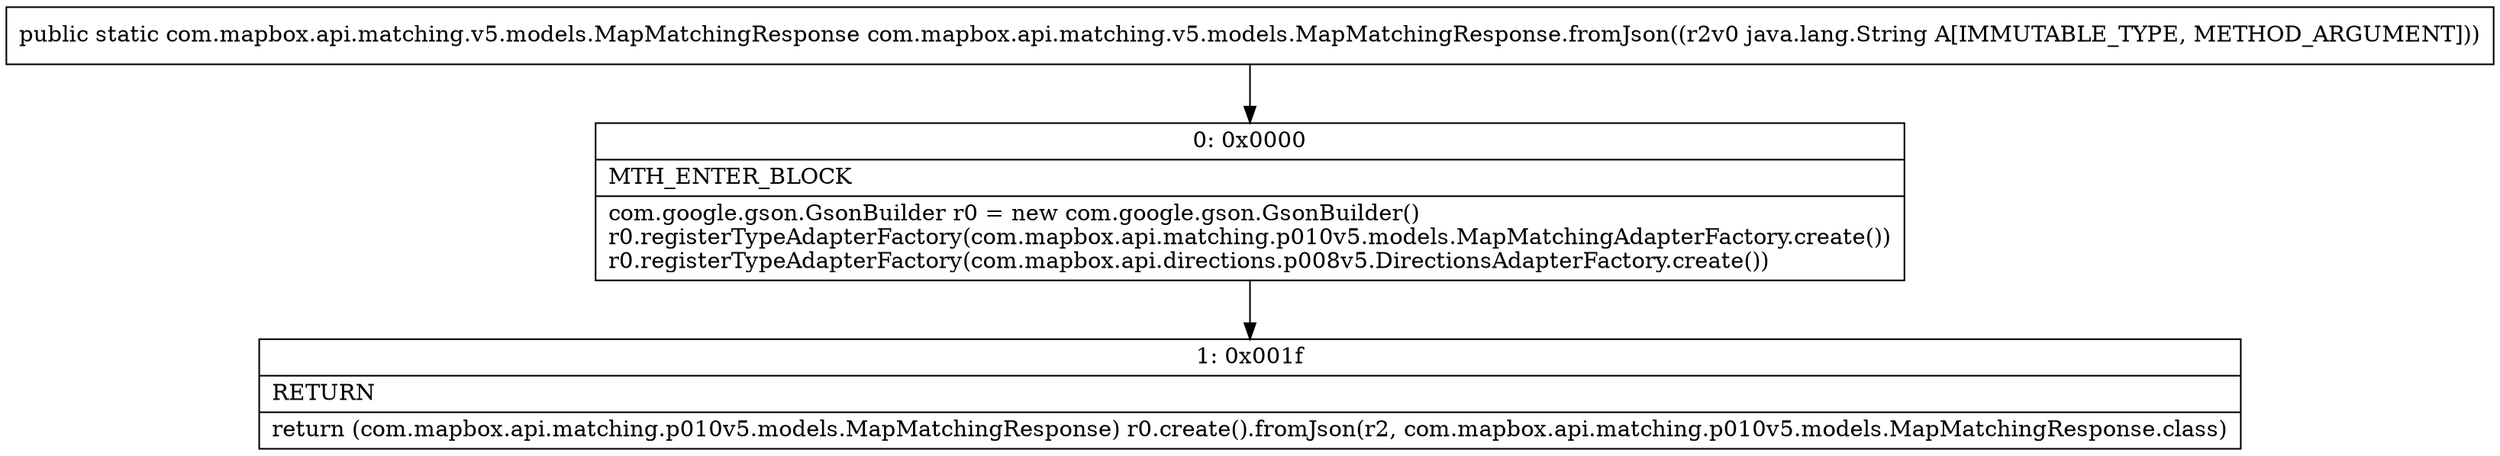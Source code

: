 digraph "CFG forcom.mapbox.api.matching.v5.models.MapMatchingResponse.fromJson(Ljava\/lang\/String;)Lcom\/mapbox\/api\/matching\/v5\/models\/MapMatchingResponse;" {
Node_0 [shape=record,label="{0\:\ 0x0000|MTH_ENTER_BLOCK\l|com.google.gson.GsonBuilder r0 = new com.google.gson.GsonBuilder()\lr0.registerTypeAdapterFactory(com.mapbox.api.matching.p010v5.models.MapMatchingAdapterFactory.create())\lr0.registerTypeAdapterFactory(com.mapbox.api.directions.p008v5.DirectionsAdapterFactory.create())\l}"];
Node_1 [shape=record,label="{1\:\ 0x001f|RETURN\l|return (com.mapbox.api.matching.p010v5.models.MapMatchingResponse) r0.create().fromJson(r2, com.mapbox.api.matching.p010v5.models.MapMatchingResponse.class)\l}"];
MethodNode[shape=record,label="{public static com.mapbox.api.matching.v5.models.MapMatchingResponse com.mapbox.api.matching.v5.models.MapMatchingResponse.fromJson((r2v0 java.lang.String A[IMMUTABLE_TYPE, METHOD_ARGUMENT])) }"];
MethodNode -> Node_0;
Node_0 -> Node_1;
}


